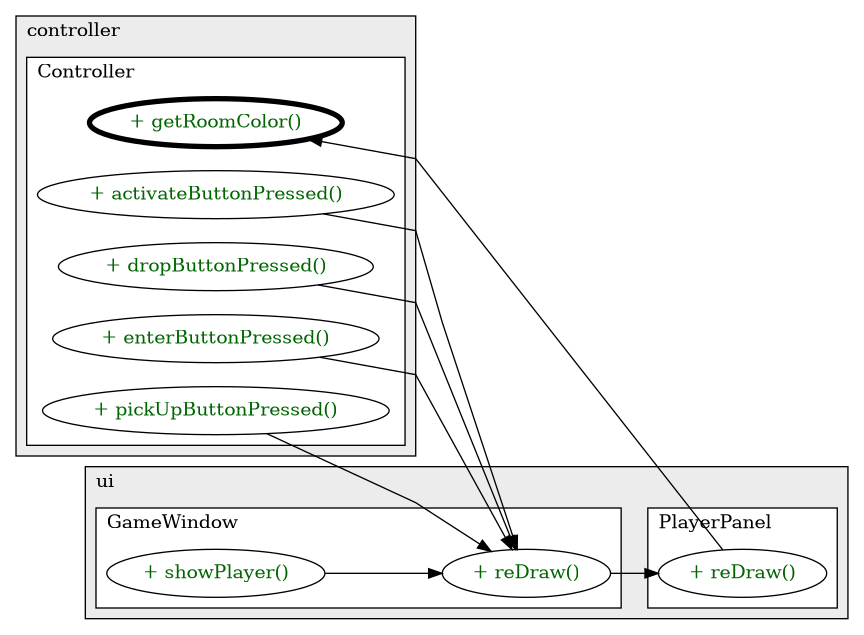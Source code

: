 @startuml

/' diagram meta data start
config=CallConfiguration;
{
  "rootMethod": "controller.Controller#getRoomColor(Room)",
  "projectClassification": {
    "searchMode": "OpenProject", // OpenProject, AllProjects
    "includedProjects": "",
    "pathEndKeywords": "*.impl",
    "isClientPath": "",
    "isClientName": "",
    "isTestPath": "",
    "isTestName": "",
    "isMappingPath": "",
    "isMappingName": "",
    "isDataAccessPath": "",
    "isDataAccessName": "",
    "isDataStructurePath": "",
    "isDataStructureName": "",
    "isInterfaceStructuresPath": "",
    "isInterfaceStructuresName": "",
    "isEntryPointPath": "",
    "isEntryPointName": "",
    "treatFinalFieldsAsMandatory": false
  },
  "graphRestriction": {
    "classPackageExcludeFilter": "",
    "classPackageIncludeFilter": "",
    "classNameExcludeFilter": "",
    "classNameIncludeFilter": "",
    "methodNameExcludeFilter": "",
    "methodNameIncludeFilter": "",
    "removeByInheritance": "", // inheritance/annotation based filtering is done in a second step
    "removeByAnnotation": "",
    "removeByClassPackage": "", // cleanup the graph after inheritance/annotation based filtering is done
    "removeByClassName": "",
    "cutMappings": false,
    "cutEnum": true,
    "cutTests": true,
    "cutClient": true,
    "cutDataAccess": true,
    "cutInterfaceStructures": true,
    "cutDataStructures": true,
    "cutGetterAndSetter": true,
    "cutConstructors": true
  },
  "graphTraversal": {
    "forwardDepth": 3,
    "backwardDepth": 3,
    "classPackageExcludeFilter": "",
    "classPackageIncludeFilter": "",
    "classNameExcludeFilter": "",
    "classNameIncludeFilter": "",
    "methodNameExcludeFilter": "",
    "methodNameIncludeFilter": "",
    "hideMappings": false,
    "hideDataStructures": false,
    "hidePrivateMethods": true,
    "hideInterfaceCalls": true, // indirection: implementation -> interface (is hidden) -> implementation
    "onlyShowApplicationEntryPoints": false, // root node is included
    "useMethodCallsForStructureDiagram": "ForwardOnly" // ForwardOnly, BothDirections, No
  },
  "details": {
    "aggregation": "GroupByClass", // ByClass, GroupByClass, None
    "showMethodParametersTypes": false,
    "showMethodParametersNames": false,
    "showMethodReturnType": false,
    "showPackageLevels": 2,
    "showCallOrder": false,
    "edgeMode": "MethodsOnly", // TypesOnly, MethodsOnly, TypesAndMethods, MethodsAndDirectTypeUsage
    "showDetailedClassStructure": false
  },
  "rootClass": "controller.Controller",
  "extensionCallbackMethod": "" // qualified.class.name#methodName - signature: public static String method(String)
}
diagram meta data end '/



digraph g {
    rankdir="LR"
    splines=polyline
    

'nodes 
subgraph cluster_3732 { 
   	label=ui
	labeljust=l
	fillcolor="#ececec"
	style=filled
   
   subgraph cluster_1924555204 { 
   	label=GameWindow
	labeljust=l
	fillcolor=white
	style=filled
   
   GameWindow3732XXXreDraw0[
	label="+ reDraw()"
	style=filled
	fillcolor=white
	tooltip="GameWindow

null"
	fontcolor=darkgreen
];

GameWindow3732XXXshowPlayer214492645[
	label="+ showPlayer()"
	style=filled
	fillcolor=white
	tooltip="GameWindow

null"
	fontcolor=darkgreen
];
} 

subgraph cluster_204909783 { 
   	label=PlayerPanel
	labeljust=l
	fillcolor=white
	style=filled
   
   PlayerPanel3732XXXreDraw0[
	label="+ reDraw()"
	style=filled
	fillcolor=white
	tooltip="PlayerPanel

null"
	fontcolor=darkgreen
];
} 
} 

subgraph cluster_637428636 { 
   	label=controller
	labeljust=l
	fillcolor="#ececec"
	style=filled
   
   subgraph cluster_1872830130 { 
   	label=Controller
	labeljust=l
	fillcolor=white
	style=filled
   
   Controller637428636XXXactivateButtonPressed0[
	label="+ activateButtonPressed()"
	style=filled
	fillcolor=white
	tooltip="Controller

null"
	fontcolor=darkgreen
];

Controller637428636XXXdropButtonPressed0[
	label="+ dropButtonPressed()"
	style=filled
	fillcolor=white
	tooltip="Controller

null"
	fontcolor=darkgreen
];

Controller637428636XXXenterButtonPressed0[
	label="+ enterButtonPressed()"
	style=filled
	fillcolor=white
	tooltip="Controller

null"
	fontcolor=darkgreen
];

Controller637428636XXXgetRoomColor2553083[
	label="+ getRoomColor()"
	style=filled
	fillcolor=white
	tooltip="Controller

null"
	penwidth=4
	fontcolor=darkgreen
];

Controller637428636XXXpickUpButtonPressed0[
	label="+ pickUpButtonPressed()"
	style=filled
	fillcolor=white
	tooltip="Controller

null"
	fontcolor=darkgreen
];
} 
} 

'edges    
Controller637428636XXXactivateButtonPressed0 -> GameWindow3732XXXreDraw0;
Controller637428636XXXdropButtonPressed0 -> GameWindow3732XXXreDraw0;
Controller637428636XXXenterButtonPressed0 -> GameWindow3732XXXreDraw0;
Controller637428636XXXpickUpButtonPressed0 -> GameWindow3732XXXreDraw0;
GameWindow3732XXXreDraw0 -> PlayerPanel3732XXXreDraw0;
GameWindow3732XXXshowPlayer214492645 -> GameWindow3732XXXreDraw0;
PlayerPanel3732XXXreDraw0 -> Controller637428636XXXgetRoomColor2553083;
    
}
@enduml